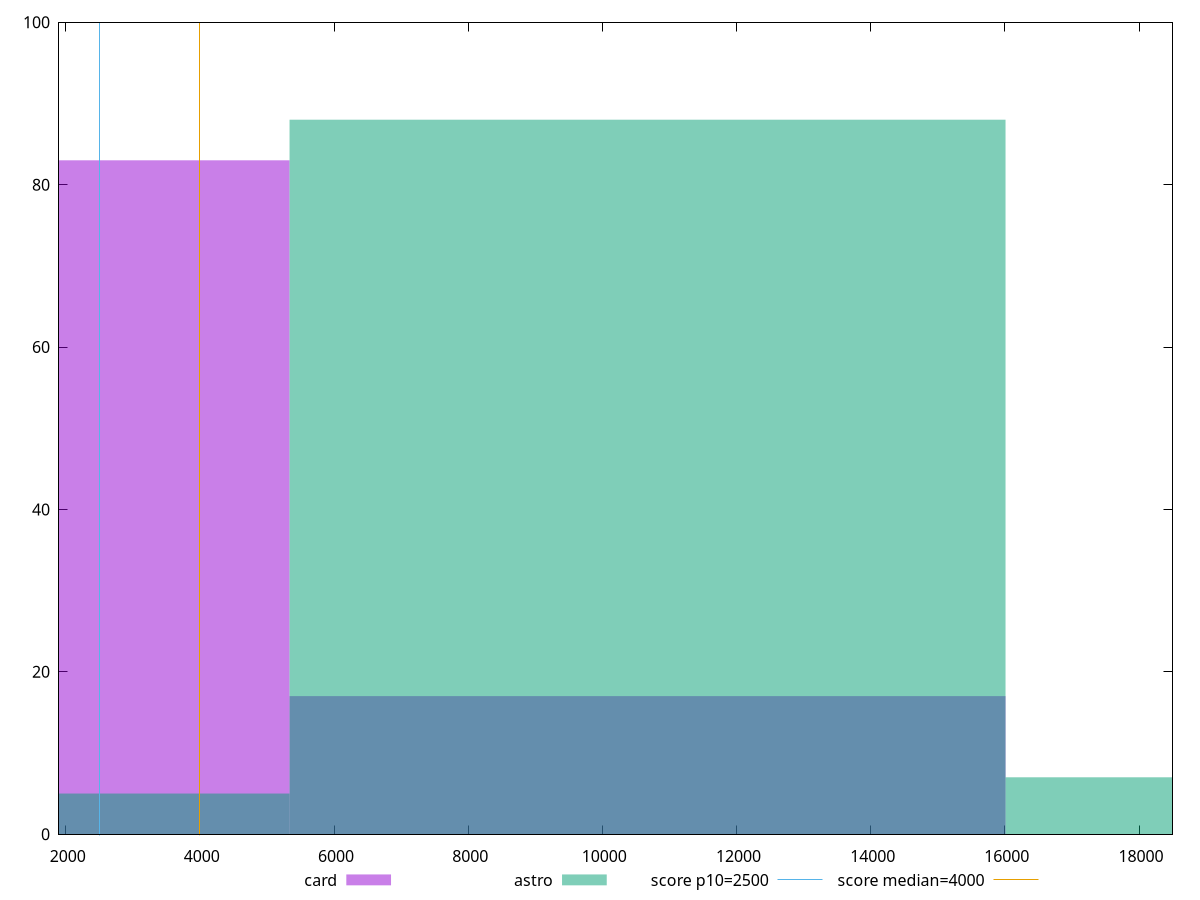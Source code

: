 reset

$card <<EOF
10673.311962958527 17
0 83
EOF

$astro <<EOF
0 5
10673.311962958527 88
21346.623925917054 7
EOF

set key outside below
set boxwidth 10673.311962958527
set xrange [1899.9920000000002:18499.047499999993]
set yrange [0:100]
set trange [0:100]
set style fill transparent solid 0.5 noborder

set parametric
set terminal svg size 640, 500 enhanced background rgb 'white'
set output "reports/report_00028_2021-02-24T12-49-42.674Z/largest-contentful-paint/comparison/histogram/2_vs_3.svg"

plot $card title "card" with boxes, \
     $astro title "astro" with boxes, \
     2500,t title "score p10=2500", \
     4000,t title "score median=4000"

reset
